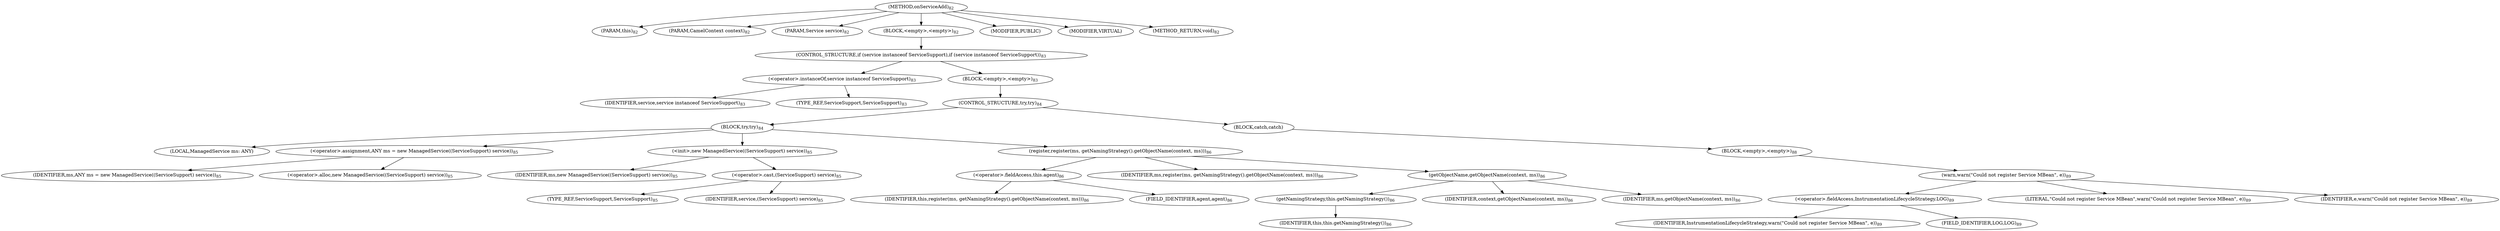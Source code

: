 digraph "onServiceAdd" {  
"178" [label = <(METHOD,onServiceAdd)<SUB>82</SUB>> ]
"21" [label = <(PARAM,this)<SUB>82</SUB>> ]
"179" [label = <(PARAM,CamelContext context)<SUB>82</SUB>> ]
"180" [label = <(PARAM,Service service)<SUB>82</SUB>> ]
"181" [label = <(BLOCK,&lt;empty&gt;,&lt;empty&gt;)<SUB>82</SUB>> ]
"182" [label = <(CONTROL_STRUCTURE,if (service instanceof ServiceSupport),if (service instanceof ServiceSupport))<SUB>83</SUB>> ]
"183" [label = <(&lt;operator&gt;.instanceOf,service instanceof ServiceSupport)<SUB>83</SUB>> ]
"184" [label = <(IDENTIFIER,service,service instanceof ServiceSupport)<SUB>83</SUB>> ]
"185" [label = <(TYPE_REF,ServiceSupport,ServiceSupport)<SUB>83</SUB>> ]
"186" [label = <(BLOCK,&lt;empty&gt;,&lt;empty&gt;)<SUB>83</SUB>> ]
"187" [label = <(CONTROL_STRUCTURE,try,try)<SUB>84</SUB>> ]
"188" [label = <(BLOCK,try,try)<SUB>84</SUB>> ]
"19" [label = <(LOCAL,ManagedService ms: ANY)> ]
"189" [label = <(&lt;operator&gt;.assignment,ANY ms = new ManagedService((ServiceSupport) service))<SUB>85</SUB>> ]
"190" [label = <(IDENTIFIER,ms,ANY ms = new ManagedService((ServiceSupport) service))<SUB>85</SUB>> ]
"191" [label = <(&lt;operator&gt;.alloc,new ManagedService((ServiceSupport) service))<SUB>85</SUB>> ]
"192" [label = <(&lt;init&gt;,new ManagedService((ServiceSupport) service))<SUB>85</SUB>> ]
"18" [label = <(IDENTIFIER,ms,new ManagedService((ServiceSupport) service))<SUB>85</SUB>> ]
"193" [label = <(&lt;operator&gt;.cast,(ServiceSupport) service)<SUB>85</SUB>> ]
"194" [label = <(TYPE_REF,ServiceSupport,ServiceSupport)<SUB>85</SUB>> ]
"195" [label = <(IDENTIFIER,service,(ServiceSupport) service)<SUB>85</SUB>> ]
"196" [label = <(register,register(ms, getNamingStrategy().getObjectName(context, ms)))<SUB>86</SUB>> ]
"197" [label = <(&lt;operator&gt;.fieldAccess,this.agent)<SUB>86</SUB>> ]
"198" [label = <(IDENTIFIER,this,register(ms, getNamingStrategy().getObjectName(context, ms)))<SUB>86</SUB>> ]
"199" [label = <(FIELD_IDENTIFIER,agent,agent)<SUB>86</SUB>> ]
"200" [label = <(IDENTIFIER,ms,register(ms, getNamingStrategy().getObjectName(context, ms)))<SUB>86</SUB>> ]
"201" [label = <(getObjectName,getObjectName(context, ms))<SUB>86</SUB>> ]
"202" [label = <(getNamingStrategy,this.getNamingStrategy())<SUB>86</SUB>> ]
"20" [label = <(IDENTIFIER,this,this.getNamingStrategy())<SUB>86</SUB>> ]
"203" [label = <(IDENTIFIER,context,getObjectName(context, ms))<SUB>86</SUB>> ]
"204" [label = <(IDENTIFIER,ms,getObjectName(context, ms))<SUB>86</SUB>> ]
"205" [label = <(BLOCK,catch,catch)> ]
"206" [label = <(BLOCK,&lt;empty&gt;,&lt;empty&gt;)<SUB>88</SUB>> ]
"207" [label = <(warn,warn(&quot;Could not register Service MBean&quot;, e))<SUB>89</SUB>> ]
"208" [label = <(&lt;operator&gt;.fieldAccess,InstrumentationLifecycleStrategy.LOG)<SUB>89</SUB>> ]
"209" [label = <(IDENTIFIER,InstrumentationLifecycleStrategy,warn(&quot;Could not register Service MBean&quot;, e))<SUB>89</SUB>> ]
"210" [label = <(FIELD_IDENTIFIER,LOG,LOG)<SUB>89</SUB>> ]
"211" [label = <(LITERAL,&quot;Could not register Service MBean&quot;,warn(&quot;Could not register Service MBean&quot;, e))<SUB>89</SUB>> ]
"212" [label = <(IDENTIFIER,e,warn(&quot;Could not register Service MBean&quot;, e))<SUB>89</SUB>> ]
"213" [label = <(MODIFIER,PUBLIC)> ]
"214" [label = <(MODIFIER,VIRTUAL)> ]
"215" [label = <(METHOD_RETURN,void)<SUB>82</SUB>> ]
  "178" -> "21" 
  "178" -> "179" 
  "178" -> "180" 
  "178" -> "181" 
  "178" -> "213" 
  "178" -> "214" 
  "178" -> "215" 
  "181" -> "182" 
  "182" -> "183" 
  "182" -> "186" 
  "183" -> "184" 
  "183" -> "185" 
  "186" -> "187" 
  "187" -> "188" 
  "187" -> "205" 
  "188" -> "19" 
  "188" -> "189" 
  "188" -> "192" 
  "188" -> "196" 
  "189" -> "190" 
  "189" -> "191" 
  "192" -> "18" 
  "192" -> "193" 
  "193" -> "194" 
  "193" -> "195" 
  "196" -> "197" 
  "196" -> "200" 
  "196" -> "201" 
  "197" -> "198" 
  "197" -> "199" 
  "201" -> "202" 
  "201" -> "203" 
  "201" -> "204" 
  "202" -> "20" 
  "205" -> "206" 
  "206" -> "207" 
  "207" -> "208" 
  "207" -> "211" 
  "207" -> "212" 
  "208" -> "209" 
  "208" -> "210" 
}
